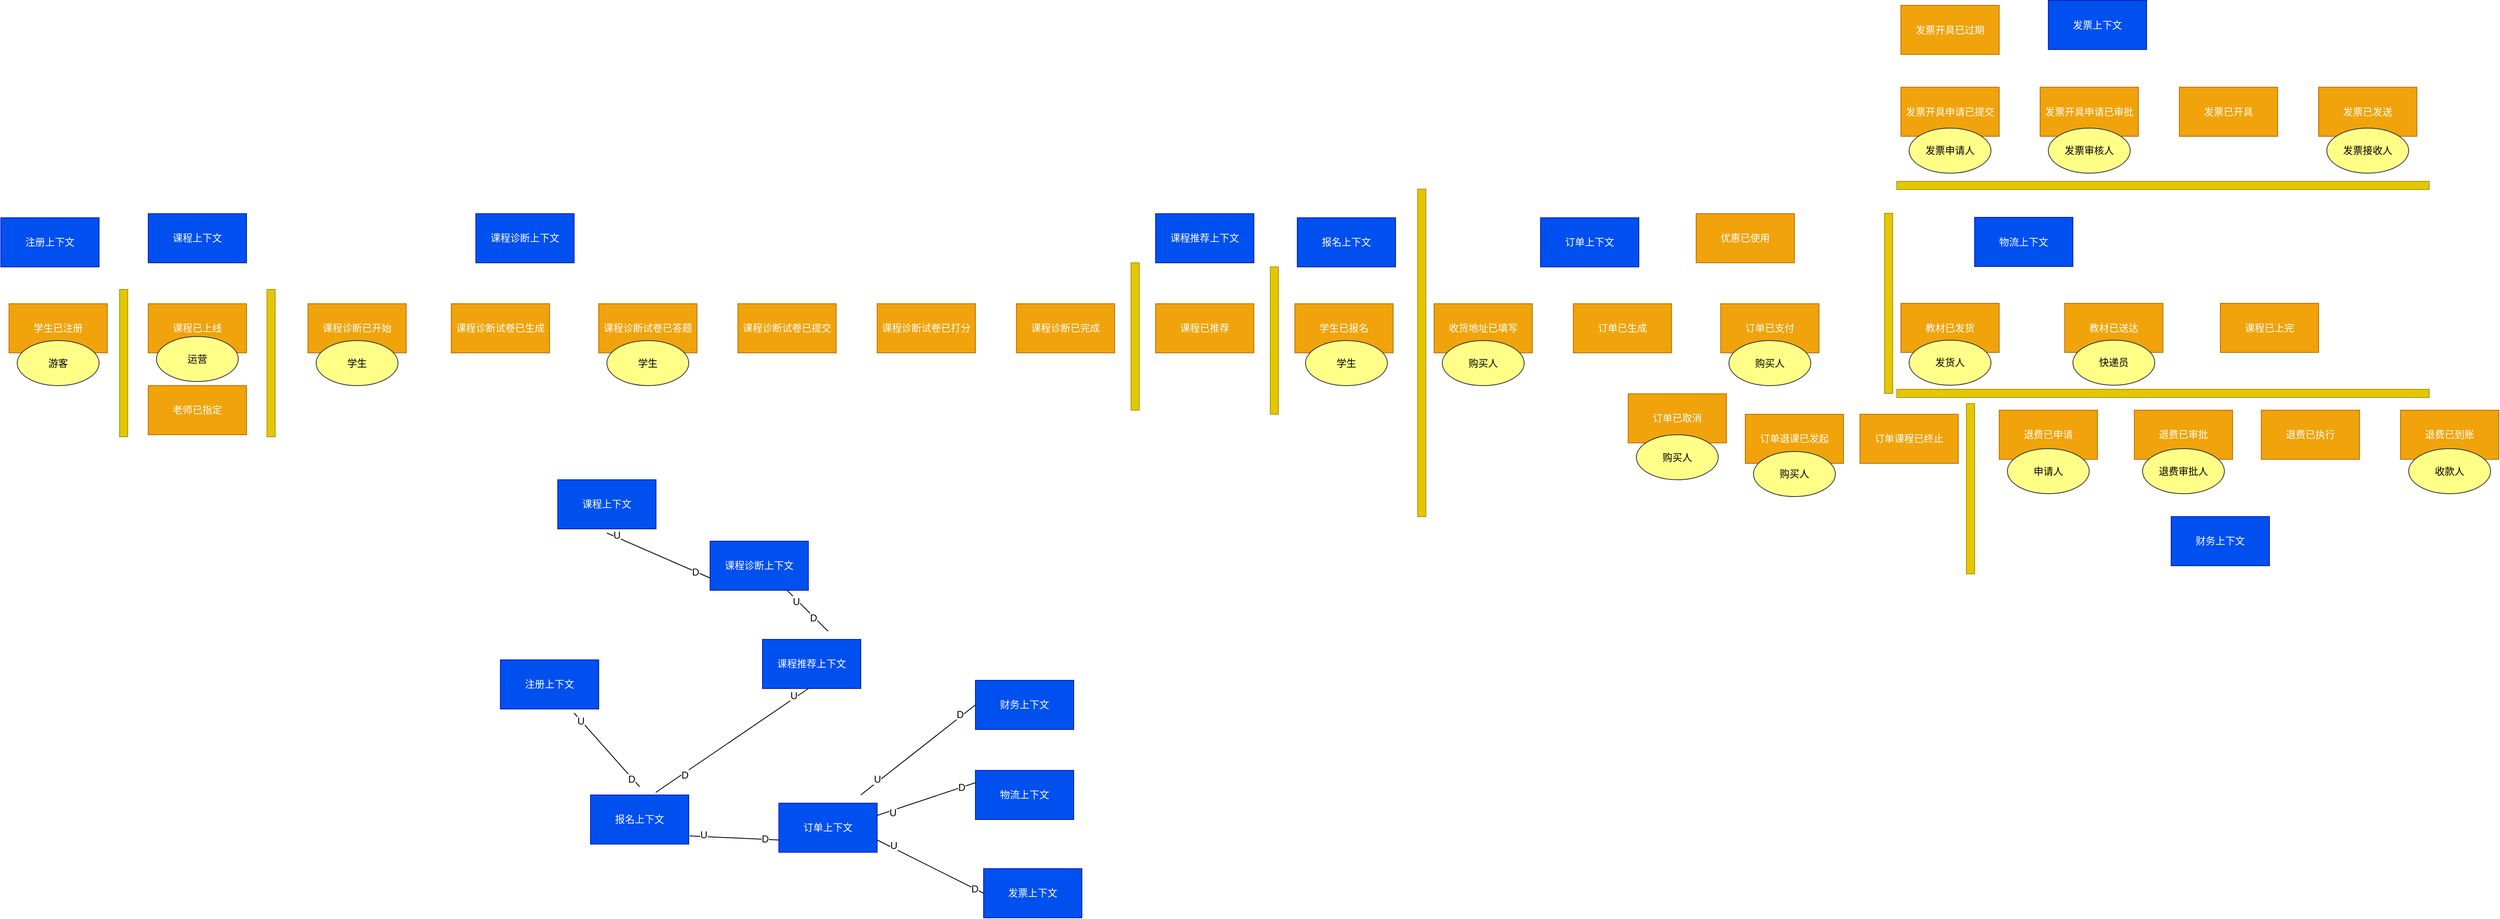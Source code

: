 <mxfile version="11.1.4" type="github"><diagram id="G8w8V76md9xOgDB4XLrM" name="Page-1"><mxGraphModel dx="2631" dy="477" grid="1" gridSize="10" guides="1" tooltips="1" connect="1" arrows="1" fold="1" page="1" pageScale="1" pageWidth="827" pageHeight="1169" math="0" shadow="0"><root><mxCell id="0"/><mxCell id="1" parent="0"/><mxCell id="5JOC6SV2YJLlVuiQpK-7-1" value="课程诊断已开始" style="rounded=0;whiteSpace=wrap;html=1;fillColor=#f0a30a;strokeColor=#BD7000;fontColor=#ffffff;" parent="1" vertex="1"><mxGeometry x="-905" y="380" width="120" height="60" as="geometry"/></mxCell><mxCell id="5JOC6SV2YJLlVuiQpK-7-4" value="收货地址已填写" style="rounded=0;whiteSpace=wrap;html=1;fillColor=#f0a30a;strokeColor=#BD7000;fontColor=#ffffff;" parent="1" vertex="1"><mxGeometry x="470" y="380" width="120" height="60" as="geometry"/></mxCell><mxCell id="5JOC6SV2YJLlVuiQpK-7-5" value="订单已支付" style="rounded=0;whiteSpace=wrap;html=1;fillColor=#f0a30a;strokeColor=#BD7000;fontColor=#ffffff;" parent="1" vertex="1"><mxGeometry x="820" y="380" width="120" height="60" as="geometry"/></mxCell><mxCell id="5JOC6SV2YJLlVuiQpK-7-7" value="订单已生成" style="rounded=0;whiteSpace=wrap;html=1;fillColor=#f0a30a;strokeColor=#BD7000;fontColor=#ffffff;" parent="1" vertex="1"><mxGeometry x="640" y="380" width="120" height="60" as="geometry"/></mxCell><mxCell id="5JOC6SV2YJLlVuiQpK-7-8" value="订单已取消" style="rounded=0;whiteSpace=wrap;html=1;fillColor=#f0a30a;strokeColor=#BD7000;fontColor=#ffffff;" parent="1" vertex="1"><mxGeometry x="707" y="490" width="120" height="60" as="geometry"/></mxCell><mxCell id="5JOC6SV2YJLlVuiQpK-7-9" value="教材已发货" style="rounded=0;whiteSpace=wrap;html=1;fillColor=#f0a30a;strokeColor=#BD7000;fontColor=#ffffff;" parent="1" vertex="1"><mxGeometry x="1040" y="379.5" width="120" height="60" as="geometry"/></mxCell><mxCell id="5JOC6SV2YJLlVuiQpK-7-11" value="发票已开具" style="rounded=0;whiteSpace=wrap;html=1;fillColor=#f0a30a;strokeColor=#BD7000;fontColor=#ffffff;" parent="1" vertex="1"><mxGeometry x="1380" y="115.5" width="120" height="60" as="geometry"/></mxCell><mxCell id="5JOC6SV2YJLlVuiQpK-7-14" value="课程已推荐" style="rounded=0;whiteSpace=wrap;html=1;fillColor=#f0a30a;strokeColor=#BD7000;fontColor=#ffffff;" parent="1" vertex="1"><mxGeometry x="130" y="380" width="120" height="60" as="geometry"/></mxCell><mxCell id="5JOC6SV2YJLlVuiQpK-7-15" value="课程诊断试卷已打分" style="rounded=0;whiteSpace=wrap;html=1;fillColor=#f0a30a;strokeColor=#BD7000;fontColor=#ffffff;" parent="1" vertex="1"><mxGeometry x="-210" y="380" width="120" height="60" as="geometry"/></mxCell><mxCell id="5JOC6SV2YJLlVuiQpK-7-16" value="学生已报名" style="rounded=0;whiteSpace=wrap;html=1;fillColor=#f0a30a;strokeColor=#BD7000;fontColor=#ffffff;" parent="1" vertex="1"><mxGeometry x="300" y="380" width="120" height="60" as="geometry"/></mxCell><mxCell id="5JOC6SV2YJLlVuiQpK-7-17" value="教材已送达" style="rounded=0;whiteSpace=wrap;html=1;fillColor=#f0a30a;strokeColor=#BD7000;fontColor=#ffffff;" parent="1" vertex="1"><mxGeometry x="1240" y="379.5" width="120" height="60" as="geometry"/></mxCell><mxCell id="30TCNtPFhE_TjE8MfQyz-1" value="课程已上线" style="rounded=0;whiteSpace=wrap;html=1;fillColor=#f0a30a;strokeColor=#BD7000;fontColor=#ffffff;" parent="1" vertex="1"><mxGeometry x="-1100" y="380" width="120" height="60" as="geometry"/></mxCell><mxCell id="30TCNtPFhE_TjE8MfQyz-2" value="学生已注册" style="rounded=0;whiteSpace=wrap;html=1;fillColor=#f0a30a;strokeColor=#BD7000;fontColor=#ffffff;" parent="1" vertex="1"><mxGeometry x="-1270" y="380" width="120" height="60" as="geometry"/></mxCell><mxCell id="30TCNtPFhE_TjE8MfQyz-3" value="老师已指定" style="rounded=0;whiteSpace=wrap;html=1;fillColor=#f0a30a;strokeColor=#BD7000;fontColor=#ffffff;" parent="1" vertex="1"><mxGeometry x="-1100" y="480" width="120" height="60" as="geometry"/></mxCell><mxCell id="30TCNtPFhE_TjE8MfQyz-4" value="优惠已使用" style="rounded=0;whiteSpace=wrap;html=1;fillColor=#f0a30a;strokeColor=#BD7000;fontColor=#ffffff;" parent="1" vertex="1"><mxGeometry x="790" y="270" width="120" height="60" as="geometry"/></mxCell><mxCell id="30TCNtPFhE_TjE8MfQyz-5" value="退费已申请" style="rounded=0;whiteSpace=wrap;html=1;fillColor=#f0a30a;strokeColor=#BD7000;fontColor=#ffffff;" parent="1" vertex="1"><mxGeometry x="1160" y="510" width="120" height="60" as="geometry"/></mxCell><mxCell id="30TCNtPFhE_TjE8MfQyz-6" value="课程已上完" style="rounded=0;whiteSpace=wrap;html=1;fillColor=#f0a30a;strokeColor=#BD7000;fontColor=#ffffff;" parent="1" vertex="1"><mxGeometry x="1430" y="379.5" width="120" height="60" as="geometry"/></mxCell><mxCell id="30TCNtPFhE_TjE8MfQyz-7" value="课程诊断试卷已生成" style="rounded=0;whiteSpace=wrap;html=1;fillColor=#f0a30a;strokeColor=#BD7000;fontColor=#ffffff;" parent="1" vertex="1"><mxGeometry x="-730" y="380" width="120" height="60" as="geometry"/></mxCell><mxCell id="30TCNtPFhE_TjE8MfQyz-8" value="课程诊断试卷已答题" style="rounded=0;whiteSpace=wrap;html=1;fillColor=#f0a30a;strokeColor=#BD7000;fontColor=#ffffff;" parent="1" vertex="1"><mxGeometry x="-550" y="380" width="120" height="60" as="geometry"/></mxCell><mxCell id="30TCNtPFhE_TjE8MfQyz-9" value="课程诊断试卷已提交" style="rounded=0;whiteSpace=wrap;html=1;fillColor=#f0a30a;strokeColor=#BD7000;fontColor=#ffffff;" parent="1" vertex="1"><mxGeometry x="-380" y="380" width="120" height="60" as="geometry"/></mxCell><mxCell id="30TCNtPFhE_TjE8MfQyz-10" value="课程诊断已完成" style="rounded=0;whiteSpace=wrap;html=1;fillColor=#f0a30a;strokeColor=#BD7000;fontColor=#ffffff;" parent="1" vertex="1"><mxGeometry x="-40" y="380" width="120" height="60" as="geometry"/></mxCell><mxCell id="30TCNtPFhE_TjE8MfQyz-11" value="发票开具申请已提交" style="rounded=0;whiteSpace=wrap;html=1;fillColor=#f0a30a;strokeColor=#BD7000;fontColor=#ffffff;" parent="1" vertex="1"><mxGeometry x="1040" y="115.5" width="120" height="60" as="geometry"/></mxCell><mxCell id="30TCNtPFhE_TjE8MfQyz-12" value="发票开具申请已审批" style="rounded=0;whiteSpace=wrap;html=1;fillColor=#f0a30a;strokeColor=#BD7000;fontColor=#ffffff;" parent="1" vertex="1"><mxGeometry x="1210" y="115.5" width="120" height="60" as="geometry"/></mxCell><mxCell id="30TCNtPFhE_TjE8MfQyz-13" value="发票已发送" style="rounded=0;whiteSpace=wrap;html=1;fillColor=#f0a30a;strokeColor=#BD7000;fontColor=#ffffff;" parent="1" vertex="1"><mxGeometry x="1550" y="115.5" width="120" height="60" as="geometry"/></mxCell><mxCell id="30TCNtPFhE_TjE8MfQyz-15" value="发票开具已过期" style="rounded=0;whiteSpace=wrap;html=1;fillColor=#f0a30a;strokeColor=#BD7000;fontColor=#ffffff;" parent="1" vertex="1"><mxGeometry x="1040" y="15.5" width="120" height="60" as="geometry"/></mxCell><mxCell id="30TCNtPFhE_TjE8MfQyz-16" value="退费已审批" style="rounded=0;whiteSpace=wrap;html=1;fillColor=#f0a30a;strokeColor=#BD7000;fontColor=#ffffff;" parent="1" vertex="1"><mxGeometry x="1325" y="510" width="120" height="60" as="geometry"/></mxCell><mxCell id="30TCNtPFhE_TjE8MfQyz-17" value="订单课程已终止" style="rounded=0;whiteSpace=wrap;html=1;fillColor=#f0a30a;strokeColor=#BD7000;fontColor=#ffffff;" parent="1" vertex="1"><mxGeometry x="990" y="515" width="120" height="60" as="geometry"/></mxCell><mxCell id="30TCNtPFhE_TjE8MfQyz-18" value="退费已执行" style="rounded=0;whiteSpace=wrap;html=1;fillColor=#f0a30a;strokeColor=#BD7000;fontColor=#ffffff;" parent="1" vertex="1"><mxGeometry x="1480" y="510" width="120" height="60" as="geometry"/></mxCell><mxCell id="30TCNtPFhE_TjE8MfQyz-19" value="退费已到账" style="rounded=0;whiteSpace=wrap;html=1;fillColor=#f0a30a;strokeColor=#BD7000;fontColor=#ffffff;" parent="1" vertex="1"><mxGeometry x="1650" y="510" width="120" height="60" as="geometry"/></mxCell><mxCell id="1iYOvUZ4MrRbEAVFbk3Z-5" value="游客" style="ellipse;whiteSpace=wrap;html=1;fillColor=#ffff88;strokeColor=#36393d;" vertex="1" parent="1"><mxGeometry x="-1260" y="425" width="100" height="55" as="geometry"/></mxCell><mxCell id="1iYOvUZ4MrRbEAVFbk3Z-6" value="学生" style="ellipse;whiteSpace=wrap;html=1;fillColor=#ffff88;strokeColor=#36393d;" vertex="1" parent="1"><mxGeometry x="-895" y="425" width="100" height="55" as="geometry"/></mxCell><mxCell id="1iYOvUZ4MrRbEAVFbk3Z-7" value="学生" style="ellipse;whiteSpace=wrap;html=1;fillColor=#ffff88;strokeColor=#36393d;" vertex="1" parent="1"><mxGeometry x="-540" y="425" width="100" height="55" as="geometry"/></mxCell><mxCell id="1iYOvUZ4MrRbEAVFbk3Z-8" value="学生" style="ellipse;whiteSpace=wrap;html=1;fillColor=#ffff88;strokeColor=#36393d;" vertex="1" parent="1"><mxGeometry x="313" y="425" width="100" height="55" as="geometry"/></mxCell><mxCell id="1iYOvUZ4MrRbEAVFbk3Z-9" value="购买人" style="ellipse;whiteSpace=wrap;html=1;fillColor=#ffff88;strokeColor=#36393d;" vertex="1" parent="1"><mxGeometry x="480" y="425" width="100" height="55" as="geometry"/></mxCell><mxCell id="1iYOvUZ4MrRbEAVFbk3Z-10" value="发票申请人" style="ellipse;whiteSpace=wrap;html=1;fillColor=#ffff88;strokeColor=#36393d;" vertex="1" parent="1"><mxGeometry x="1050" y="165.5" width="100" height="55" as="geometry"/></mxCell><mxCell id="1iYOvUZ4MrRbEAVFbk3Z-11" value="发票审核人" style="ellipse;whiteSpace=wrap;html=1;fillColor=#ffff88;strokeColor=#36393d;" vertex="1" parent="1"><mxGeometry x="1220" y="165.5" width="100" height="55" as="geometry"/></mxCell><mxCell id="1iYOvUZ4MrRbEAVFbk3Z-13" value="购买人" style="ellipse;whiteSpace=wrap;html=1;fillColor=#ffff88;strokeColor=#36393d;" vertex="1" parent="1"><mxGeometry x="830" y="425" width="100" height="55" as="geometry"/></mxCell><mxCell id="1iYOvUZ4MrRbEAVFbk3Z-14" value="申请人" style="ellipse;whiteSpace=wrap;html=1;fillColor=#ffff88;strokeColor=#36393d;" vertex="1" parent="1"><mxGeometry x="1170" y="557" width="100" height="55" as="geometry"/></mxCell><mxCell id="1iYOvUZ4MrRbEAVFbk3Z-15" value="购买人" style="ellipse;whiteSpace=wrap;html=1;fillColor=#ffff88;strokeColor=#36393d;" vertex="1" parent="1"><mxGeometry x="717" y="540" width="100" height="55" as="geometry"/></mxCell><mxCell id="1iYOvUZ4MrRbEAVFbk3Z-16" value="发货人" style="ellipse;whiteSpace=wrap;html=1;fillColor=#ffff88;strokeColor=#36393d;" vertex="1" parent="1"><mxGeometry x="1050" y="424.5" width="100" height="55" as="geometry"/></mxCell><mxCell id="1iYOvUZ4MrRbEAVFbk3Z-17" value="快递员" style="ellipse;whiteSpace=wrap;html=1;fillColor=#ffff88;strokeColor=#36393d;" vertex="1" parent="1"><mxGeometry x="1250" y="424.5" width="100" height="55" as="geometry"/></mxCell><mxCell id="1iYOvUZ4MrRbEAVFbk3Z-18" value="收款人" style="ellipse;whiteSpace=wrap;html=1;fillColor=#ffff88;strokeColor=#36393d;" vertex="1" parent="1"><mxGeometry x="1660" y="557" width="100" height="55" as="geometry"/></mxCell><mxCell id="1iYOvUZ4MrRbEAVFbk3Z-19" value="退费审批人" style="ellipse;whiteSpace=wrap;html=1;fillColor=#ffff88;strokeColor=#36393d;" vertex="1" parent="1"><mxGeometry x="1335" y="557" width="100" height="55" as="geometry"/></mxCell><mxCell id="1iYOvUZ4MrRbEAVFbk3Z-20" value="" style="html=1;points=[];perimeter=orthogonalPerimeter;fillColor=#e3c800;strokeColor=#B09500;fontColor=#ffffff;" vertex="1" parent="1"><mxGeometry x="-1135" y="362.5" width="10" height="180" as="geometry"/></mxCell><mxCell id="1iYOvUZ4MrRbEAVFbk3Z-21" value="" style="html=1;points=[];perimeter=orthogonalPerimeter;fillColor=#e3c800;strokeColor=#B09500;fontColor=#ffffff;" vertex="1" parent="1"><mxGeometry x="-955" y="362.5" width="10" height="180" as="geometry"/></mxCell><mxCell id="1iYOvUZ4MrRbEAVFbk3Z-22" value="" style="html=1;points=[];perimeter=orthogonalPerimeter;fillColor=#e3c800;strokeColor=#B09500;fontColor=#ffffff;" vertex="1" parent="1"><mxGeometry x="270" y="335" width="10" height="180" as="geometry"/></mxCell><mxCell id="1iYOvUZ4MrRbEAVFbk3Z-23" value="" style="html=1;points=[];perimeter=orthogonalPerimeter;fillColor=#e3c800;strokeColor=#B09500;fontColor=#ffffff;" vertex="1" parent="1"><mxGeometry x="450" y="240" width="10" height="400" as="geometry"/></mxCell><mxCell id="1iYOvUZ4MrRbEAVFbk3Z-24" value="" style="html=1;points=[];perimeter=orthogonalPerimeter;fillColor=#e3c800;strokeColor=#B09500;fontColor=#ffffff;rotation=90;" vertex="1" parent="1"><mxGeometry x="1355" y="-89.5" width="10" height="650" as="geometry"/></mxCell><mxCell id="1iYOvUZ4MrRbEAVFbk3Z-25" value="" style="html=1;points=[];perimeter=orthogonalPerimeter;fillColor=#e3c800;strokeColor=#B09500;fontColor=#ffffff;rotation=90;" vertex="1" parent="1"><mxGeometry x="1355" y="164.5" width="10" height="650" as="geometry"/></mxCell><mxCell id="1iYOvUZ4MrRbEAVFbk3Z-26" value="" style="html=1;points=[];perimeter=orthogonalPerimeter;fillColor=#e3c800;strokeColor=#B09500;fontColor=#ffffff;" vertex="1" parent="1"><mxGeometry x="100" y="330" width="10" height="180" as="geometry"/></mxCell><mxCell id="1iYOvUZ4MrRbEAVFbk3Z-27" value="" style="html=1;points=[];perimeter=orthogonalPerimeter;fillColor=#e3c800;strokeColor=#B09500;fontColor=#ffffff;" vertex="1" parent="1"><mxGeometry x="1020" y="269.5" width="10" height="220" as="geometry"/></mxCell><mxCell id="1iYOvUZ4MrRbEAVFbk3Z-28" value="注册上下文" style="rounded=0;whiteSpace=wrap;html=1;fillColor=#0050ef;strokeColor=#001DBC;fontColor=#ffffff;" vertex="1" parent="1"><mxGeometry x="-1280" y="275" width="120" height="60" as="geometry"/></mxCell><mxCell id="1iYOvUZ4MrRbEAVFbk3Z-29" value="课程上下文" style="rounded=0;whiteSpace=wrap;html=1;fillColor=#0050ef;strokeColor=#001DBC;fontColor=#ffffff;" vertex="1" parent="1"><mxGeometry x="-1100" y="270" width="120" height="60" as="geometry"/></mxCell><mxCell id="1iYOvUZ4MrRbEAVFbk3Z-30" value="课程诊断上下文" style="rounded=0;whiteSpace=wrap;html=1;fillColor=#0050ef;strokeColor=#001DBC;fontColor=#ffffff;" vertex="1" parent="1"><mxGeometry x="-700" y="270" width="120" height="60" as="geometry"/></mxCell><mxCell id="1iYOvUZ4MrRbEAVFbk3Z-31" value="课程推荐上下文" style="rounded=0;whiteSpace=wrap;html=1;fillColor=#0050ef;strokeColor=#001DBC;fontColor=#ffffff;" vertex="1" parent="1"><mxGeometry x="130" y="270" width="120" height="60" as="geometry"/></mxCell><mxCell id="1iYOvUZ4MrRbEAVFbk3Z-32" value="报名上下文" style="rounded=0;whiteSpace=wrap;html=1;fillColor=#0050ef;strokeColor=#001DBC;fontColor=#ffffff;" vertex="1" parent="1"><mxGeometry x="303" y="275" width="120" height="60" as="geometry"/></mxCell><mxCell id="1iYOvUZ4MrRbEAVFbk3Z-33" value="订单上下文" style="rounded=0;whiteSpace=wrap;html=1;fillColor=#0050ef;strokeColor=#001DBC;fontColor=#ffffff;" vertex="1" parent="1"><mxGeometry x="600" y="275" width="120" height="60" as="geometry"/></mxCell><mxCell id="1iYOvUZ4MrRbEAVFbk3Z-34" value="物流上下文" style="rounded=0;whiteSpace=wrap;html=1;fillColor=#0050ef;strokeColor=#001DBC;fontColor=#ffffff;" vertex="1" parent="1"><mxGeometry x="1130" y="274.5" width="120" height="60" as="geometry"/></mxCell><mxCell id="1iYOvUZ4MrRbEAVFbk3Z-35" value="发票上下文" style="rounded=0;whiteSpace=wrap;html=1;fillColor=#0050ef;strokeColor=#001DBC;fontColor=#ffffff;" vertex="1" parent="1"><mxGeometry x="1220" y="9.5" width="120" height="60" as="geometry"/></mxCell><mxCell id="1iYOvUZ4MrRbEAVFbk3Z-36" value="运营" style="ellipse;whiteSpace=wrap;html=1;fillColor=#ffff88;strokeColor=#36393d;" vertex="1" parent="1"><mxGeometry x="-1090" y="420" width="100" height="55" as="geometry"/></mxCell><mxCell id="1iYOvUZ4MrRbEAVFbk3Z-37" value="注册上下文" style="rounded=0;whiteSpace=wrap;html=1;fillColor=#0050ef;strokeColor=#001DBC;fontColor=#ffffff;perimeterSpacing=1;" vertex="1" parent="1"><mxGeometry x="-670" y="815" width="120" height="60" as="geometry"/></mxCell><mxCell id="1iYOvUZ4MrRbEAVFbk3Z-38" value="课程上下文" style="rounded=0;whiteSpace=wrap;html=1;fillColor=#0050ef;strokeColor=#001DBC;fontColor=#ffffff;" vertex="1" parent="1"><mxGeometry x="-600" y="595" width="120" height="60" as="geometry"/></mxCell><mxCell id="1iYOvUZ4MrRbEAVFbk3Z-39" value="课程诊断上下文" style="rounded=0;whiteSpace=wrap;html=1;fillColor=#0050ef;strokeColor=#001DBC;fontColor=#ffffff;" vertex="1" parent="1"><mxGeometry x="-414" y="670" width="120" height="60" as="geometry"/></mxCell><mxCell id="1iYOvUZ4MrRbEAVFbk3Z-40" value="课程推荐上下文" style="rounded=0;whiteSpace=wrap;html=1;fillColor=#0050ef;strokeColor=#001DBC;fontColor=#ffffff;" vertex="1" parent="1"><mxGeometry x="-350" y="790" width="120" height="60" as="geometry"/></mxCell><mxCell id="1iYOvUZ4MrRbEAVFbk3Z-41" value="报名上下文" style="rounded=0;whiteSpace=wrap;html=1;fillColor=#0050ef;strokeColor=#001DBC;fontColor=#ffffff;" vertex="1" parent="1"><mxGeometry x="-560" y="980" width="120" height="60" as="geometry"/></mxCell><mxCell id="1iYOvUZ4MrRbEAVFbk3Z-42" value="订单上下文" style="rounded=0;whiteSpace=wrap;html=1;fillColor=#0050ef;strokeColor=#001DBC;fontColor=#ffffff;" vertex="1" parent="1"><mxGeometry x="-330" y="990" width="120" height="60" as="geometry"/></mxCell><mxCell id="1iYOvUZ4MrRbEAVFbk3Z-43" value="物流上下文" style="rounded=0;whiteSpace=wrap;html=1;fillColor=#0050ef;strokeColor=#001DBC;fontColor=#ffffff;" vertex="1" parent="1"><mxGeometry x="-90" y="950" width="120" height="60" as="geometry"/></mxCell><mxCell id="1iYOvUZ4MrRbEAVFbk3Z-44" value="财务上下文" style="rounded=0;whiteSpace=wrap;html=1;fillColor=#0050ef;strokeColor=#001DBC;fontColor=#ffffff;" vertex="1" parent="1"><mxGeometry x="1370" y="640" width="120" height="60" as="geometry"/></mxCell><mxCell id="1iYOvUZ4MrRbEAVFbk3Z-45" value="发票上下文" style="rounded=0;whiteSpace=wrap;html=1;fillColor=#0050ef;strokeColor=#001DBC;fontColor=#ffffff;" vertex="1" parent="1"><mxGeometry x="-80" y="1070" width="120" height="60" as="geometry"/></mxCell><mxCell id="1iYOvUZ4MrRbEAVFbk3Z-57" value="" style="endArrow=none;html=1;" edge="1" parent="1"><mxGeometry width="50" height="50" relative="1" as="geometry"><mxPoint x="-500" y="970" as="sourcePoint"/><mxPoint x="-580" y="880" as="targetPoint"/></mxGeometry></mxCell><mxCell id="1iYOvUZ4MrRbEAVFbk3Z-58" value="U" style="text;html=1;resizable=0;points=[];align=center;verticalAlign=middle;labelBackgroundColor=#ffffff;" vertex="1" connectable="0" parent="1iYOvUZ4MrRbEAVFbk3Z-57"><mxGeometry x="0.795" y="1" relative="1" as="geometry"><mxPoint as="offset"/></mxGeometry></mxCell><mxCell id="1iYOvUZ4MrRbEAVFbk3Z-59" value="D" style="text;html=1;resizable=0;points=[];align=center;verticalAlign=middle;labelBackgroundColor=#ffffff;" vertex="1" connectable="0" parent="1iYOvUZ4MrRbEAVFbk3Z-57"><mxGeometry x="-0.758" y="1" relative="1" as="geometry"><mxPoint y="1" as="offset"/></mxGeometry></mxCell><mxCell id="1iYOvUZ4MrRbEAVFbk3Z-60" value="" style="endArrow=none;html=1;entryX=0;entryY=0.75;entryDx=0;entryDy=0;" edge="1" parent="1" target="1iYOvUZ4MrRbEAVFbk3Z-39"><mxGeometry width="50" height="50" relative="1" as="geometry"><mxPoint x="-540" y="660" as="sourcePoint"/><mxPoint x="-490" y="740" as="targetPoint"/></mxGeometry></mxCell><mxCell id="1iYOvUZ4MrRbEAVFbk3Z-61" value="U" style="text;html=1;resizable=0;points=[];align=center;verticalAlign=middle;labelBackgroundColor=#ffffff;" vertex="1" connectable="0" parent="1iYOvUZ4MrRbEAVFbk3Z-60"><mxGeometry x="-0.829" y="1" relative="1" as="geometry"><mxPoint y="-1" as="offset"/></mxGeometry></mxCell><mxCell id="1iYOvUZ4MrRbEAVFbk3Z-62" value="D" style="text;html=1;resizable=0;points=[];align=center;verticalAlign=middle;labelBackgroundColor=#ffffff;" vertex="1" connectable="0" parent="1iYOvUZ4MrRbEAVFbk3Z-60"><mxGeometry x="0.707" relative="1" as="geometry"><mxPoint y="1" as="offset"/></mxGeometry></mxCell><mxCell id="1iYOvUZ4MrRbEAVFbk3Z-63" value="" style="endArrow=none;html=1;" edge="1" parent="1"><mxGeometry width="50" height="50" relative="1" as="geometry"><mxPoint x="-270" y="780" as="sourcePoint"/><mxPoint x="-320" y="730" as="targetPoint"/></mxGeometry></mxCell><mxCell id="1iYOvUZ4MrRbEAVFbk3Z-64" value="U" style="text;html=1;resizable=0;points=[];align=center;verticalAlign=middle;labelBackgroundColor=#ffffff;" vertex="1" connectable="0" parent="1iYOvUZ4MrRbEAVFbk3Z-63"><mxGeometry x="0.511" y="2" relative="1" as="geometry"><mxPoint as="offset"/></mxGeometry></mxCell><mxCell id="1iYOvUZ4MrRbEAVFbk3Z-65" value="D" style="text;html=1;resizable=0;points=[];align=center;verticalAlign=middle;labelBackgroundColor=#ffffff;" vertex="1" connectable="0" parent="1iYOvUZ4MrRbEAVFbk3Z-63"><mxGeometry x="-0.314" y="1" relative="1" as="geometry"><mxPoint as="offset"/></mxGeometry></mxCell><mxCell id="1iYOvUZ4MrRbEAVFbk3Z-66" value="" style="endArrow=none;html=1;exitX=0.664;exitY=-0.052;exitDx=0;exitDy=0;exitPerimeter=0;" edge="1" parent="1" source="1iYOvUZ4MrRbEAVFbk3Z-41"><mxGeometry width="50" height="50" relative="1" as="geometry"><mxPoint x="-344" y="900" as="sourcePoint"/><mxPoint x="-294" y="850" as="targetPoint"/></mxGeometry></mxCell><mxCell id="1iYOvUZ4MrRbEAVFbk3Z-67" value="U" style="text;html=1;resizable=0;points=[];align=center;verticalAlign=middle;labelBackgroundColor=#ffffff;" vertex="1" connectable="0" parent="1iYOvUZ4MrRbEAVFbk3Z-66"><mxGeometry x="0.814" y="2" relative="1" as="geometry"><mxPoint y="-1" as="offset"/></mxGeometry></mxCell><mxCell id="1iYOvUZ4MrRbEAVFbk3Z-68" value="D" style="text;html=1;resizable=0;points=[];align=center;verticalAlign=middle;labelBackgroundColor=#ffffff;" vertex="1" connectable="0" parent="1iYOvUZ4MrRbEAVFbk3Z-66"><mxGeometry x="-0.64" y="-2" relative="1" as="geometry"><mxPoint as="offset"/></mxGeometry></mxCell><mxCell id="1iYOvUZ4MrRbEAVFbk3Z-69" value="" style="endArrow=none;html=1;entryX=0;entryY=0.75;entryDx=0;entryDy=0;" edge="1" parent="1" target="1iYOvUZ4MrRbEAVFbk3Z-42"><mxGeometry width="50" height="50" relative="1" as="geometry"><mxPoint x="-439" y="1030" as="sourcePoint"/><mxPoint x="-389" y="980" as="targetPoint"/></mxGeometry></mxCell><mxCell id="1iYOvUZ4MrRbEAVFbk3Z-70" value="U" style="text;html=1;resizable=0;points=[];align=center;verticalAlign=middle;labelBackgroundColor=#ffffff;" vertex="1" connectable="0" parent="1iYOvUZ4MrRbEAVFbk3Z-69"><mxGeometry x="-0.702" y="2" relative="1" as="geometry"><mxPoint as="offset"/></mxGeometry></mxCell><mxCell id="1iYOvUZ4MrRbEAVFbk3Z-71" value="D" style="text;html=1;resizable=0;points=[];align=center;verticalAlign=middle;labelBackgroundColor=#ffffff;" vertex="1" connectable="0" parent="1iYOvUZ4MrRbEAVFbk3Z-69"><mxGeometry x="0.676" relative="1" as="geometry"><mxPoint as="offset"/></mxGeometry></mxCell><mxCell id="1iYOvUZ4MrRbEAVFbk3Z-72" value="" style="endArrow=none;html=1;entryX=0;entryY=0.25;entryDx=0;entryDy=0;exitX=1;exitY=0.25;exitDx=0;exitDy=0;" edge="1" parent="1" source="1iYOvUZ4MrRbEAVFbk3Z-42" target="1iYOvUZ4MrRbEAVFbk3Z-43"><mxGeometry width="50" height="50" relative="1" as="geometry"><mxPoint x="-220" y="1020" as="sourcePoint"/><mxPoint x="-170" y="970" as="targetPoint"/></mxGeometry></mxCell><mxCell id="1iYOvUZ4MrRbEAVFbk3Z-73" value="U" style="text;html=1;resizable=0;points=[];align=center;verticalAlign=middle;labelBackgroundColor=#ffffff;" vertex="1" connectable="0" parent="1iYOvUZ4MrRbEAVFbk3Z-72"><mxGeometry x="-0.701" y="-3" relative="1" as="geometry"><mxPoint as="offset"/></mxGeometry></mxCell><mxCell id="1iYOvUZ4MrRbEAVFbk3Z-75" value="D" style="text;html=1;resizable=0;points=[];align=center;verticalAlign=middle;labelBackgroundColor=#ffffff;" vertex="1" connectable="0" parent="1iYOvUZ4MrRbEAVFbk3Z-72"><mxGeometry x="0.714" relative="1" as="geometry"><mxPoint as="offset"/></mxGeometry></mxCell><mxCell id="1iYOvUZ4MrRbEAVFbk3Z-76" value="" style="endArrow=none;html=1;exitX=1;exitY=0.75;exitDx=0;exitDy=0;entryX=0;entryY=0.5;entryDx=0;entryDy=0;" edge="1" parent="1" source="1iYOvUZ4MrRbEAVFbk3Z-42" target="1iYOvUZ4MrRbEAVFbk3Z-45"><mxGeometry width="50" height="50" relative="1" as="geometry"><mxPoint x="-120" y="1140" as="sourcePoint"/><mxPoint x="-70" y="1090" as="targetPoint"/></mxGeometry></mxCell><mxCell id="1iYOvUZ4MrRbEAVFbk3Z-77" value="U" style="text;html=1;resizable=0;points=[];align=center;verticalAlign=middle;labelBackgroundColor=#ffffff;" vertex="1" connectable="0" parent="1iYOvUZ4MrRbEAVFbk3Z-76"><mxGeometry x="-0.716" y="3" relative="1" as="geometry"><mxPoint as="offset"/></mxGeometry></mxCell><mxCell id="1iYOvUZ4MrRbEAVFbk3Z-78" value="D" style="text;html=1;resizable=0;points=[];align=center;verticalAlign=middle;labelBackgroundColor=#ffffff;" vertex="1" connectable="0" parent="1iYOvUZ4MrRbEAVFbk3Z-76"><mxGeometry x="0.823" y="1" relative="1" as="geometry"><mxPoint y="1" as="offset"/></mxGeometry></mxCell><mxCell id="1iYOvUZ4MrRbEAVFbk3Z-79" value="" style="html=1;points=[];perimeter=orthogonalPerimeter;fillColor=#e3c800;strokeColor=#B09500;fontColor=#ffffff;" vertex="1" parent="1"><mxGeometry x="1120" y="502" width="10" height="208" as="geometry"/></mxCell><mxCell id="1iYOvUZ4MrRbEAVFbk3Z-80" value="财务上下文" style="rounded=0;whiteSpace=wrap;html=1;fillColor=#0050ef;strokeColor=#001DBC;fontColor=#ffffff;" vertex="1" parent="1"><mxGeometry x="-90" y="840" width="120" height="60" as="geometry"/></mxCell><mxCell id="1iYOvUZ4MrRbEAVFbk3Z-81" value="" style="endArrow=none;html=1;entryX=0;entryY=0.5;entryDx=0;entryDy=0;" edge="1" parent="1" target="1iYOvUZ4MrRbEAVFbk3Z-80"><mxGeometry width="50" height="50" relative="1" as="geometry"><mxPoint x="-230" y="980" as="sourcePoint"/><mxPoint x="-190" y="950" as="targetPoint"/></mxGeometry></mxCell><mxCell id="1iYOvUZ4MrRbEAVFbk3Z-82" value="U" style="text;html=1;resizable=0;points=[];align=center;verticalAlign=middle;labelBackgroundColor=#ffffff;" vertex="1" connectable="0" parent="1iYOvUZ4MrRbEAVFbk3Z-81"><mxGeometry x="-0.678" y="2" relative="1" as="geometry"><mxPoint x="-1" as="offset"/></mxGeometry></mxCell><mxCell id="1iYOvUZ4MrRbEAVFbk3Z-83" value="D" style="text;html=1;resizable=0;points=[];align=center;verticalAlign=middle;labelBackgroundColor=#ffffff;" vertex="1" connectable="0" parent="1iYOvUZ4MrRbEAVFbk3Z-81"><mxGeometry x="0.744" y="3" relative="1" as="geometry"><mxPoint as="offset"/></mxGeometry></mxCell><mxCell id="1iYOvUZ4MrRbEAVFbk3Z-84" value="订单退课已发起" style="rounded=0;whiteSpace=wrap;html=1;fillColor=#f0a30a;strokeColor=#BD7000;fontColor=#ffffff;" vertex="1" parent="1"><mxGeometry x="850" y="515" width="120" height="60" as="geometry"/></mxCell><mxCell id="1iYOvUZ4MrRbEAVFbk3Z-86" value="购买人" style="ellipse;whiteSpace=wrap;html=1;fillColor=#ffff88;strokeColor=#36393d;" vertex="1" parent="1"><mxGeometry x="860" y="560.5" width="100" height="55" as="geometry"/></mxCell><mxCell id="1iYOvUZ4MrRbEAVFbk3Z-87" value="发票接收人" style="ellipse;whiteSpace=wrap;html=1;fillColor=#ffff88;strokeColor=#36393d;" vertex="1" parent="1"><mxGeometry x="1560" y="165.5" width="100" height="55" as="geometry"/></mxCell></root></mxGraphModel></diagram></mxfile>